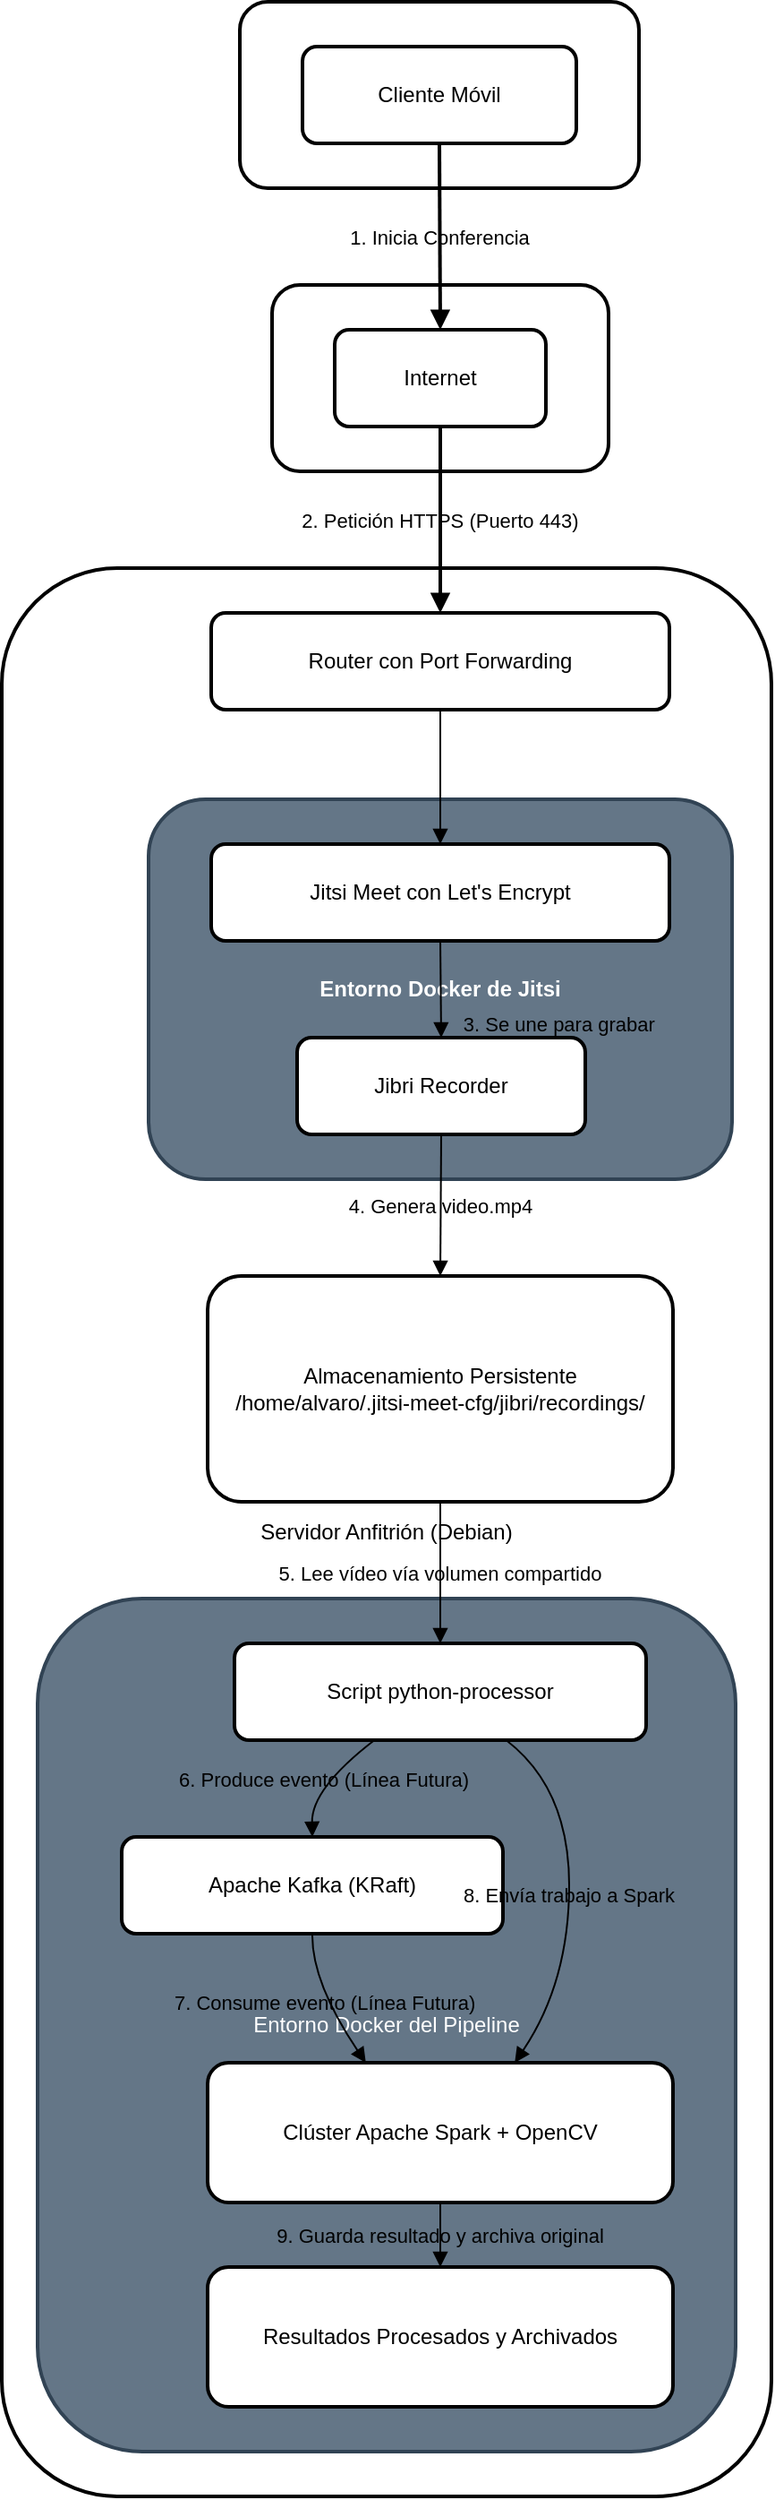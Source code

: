 <mxfile version="27.2.0">
  <diagram name="Página-1" id="wZkRwgYLWSzXHvx5H8jI">
    <mxGraphModel dx="1426" dy="743" grid="1" gridSize="10" guides="1" tooltips="1" connect="1" arrows="1" fold="1" page="1" pageScale="1" pageWidth="827" pageHeight="1169" math="0" shadow="0">
      <root>
        <mxCell id="0" />
        <mxCell id="1" parent="0" />
        <mxCell id="gFEfBCZMiXY_mP9-g559-1" value="Servidor Anfitrión (Debian)" style="whiteSpace=wrap;strokeWidth=2;labelBackgroundColor=none;rounded=1;" vertex="1" parent="1">
          <mxGeometry x="199" y="416" width="430" height="1076" as="geometry" />
        </mxCell>
        <mxCell id="gFEfBCZMiXY_mP9-g559-2" value="Entorno Docker del Pipeline" style="whiteSpace=wrap;strokeWidth=2;labelBackgroundColor=none;rounded=1;fillColor=#647687;fontColor=#ffffff;strokeColor=#314354;" vertex="1" parent="1">
          <mxGeometry x="219" y="991" width="390" height="476" as="geometry" />
        </mxCell>
        <mxCell id="gFEfBCZMiXY_mP9-g559-3" value="Entorno Docker de Jitsi" style="whiteSpace=wrap;strokeWidth=2;labelBackgroundColor=none;rounded=1;fillColor=#647687;fontColor=light-dark(#FFFFFF,#000000);strokeColor=#314354;fontStyle=1" vertex="1" parent="1">
          <mxGeometry x="281" y="545" width="326" height="212" as="geometry" />
        </mxCell>
        <mxCell id="gFEfBCZMiXY_mP9-g559-4" value="Internet" style="whiteSpace=wrap;strokeWidth=2;labelBackgroundColor=none;rounded=1;" vertex="1" parent="1">
          <mxGeometry x="350" y="258" width="188" height="104" as="geometry" />
        </mxCell>
        <mxCell id="gFEfBCZMiXY_mP9-g559-5" value="Cliente Externo" style="whiteSpace=wrap;strokeWidth=2;labelBackgroundColor=none;rounded=1;" vertex="1" parent="1">
          <mxGeometry x="332" y="100" width="223" height="104" as="geometry" />
        </mxCell>
        <mxCell id="gFEfBCZMiXY_mP9-g559-6" value="Cliente Móvil" style="whiteSpace=wrap;strokeWidth=2;labelBackgroundColor=none;rounded=1;" vertex="1" parent="1">
          <mxGeometry x="367" y="125" width="153" height="54" as="geometry" />
        </mxCell>
        <mxCell id="gFEfBCZMiXY_mP9-g559-7" value="Internet" style="whiteSpace=wrap;strokeWidth=2;labelBackgroundColor=none;rounded=1;" vertex="1" parent="1">
          <mxGeometry x="385" y="283" width="118" height="54" as="geometry" />
        </mxCell>
        <mxCell id="gFEfBCZMiXY_mP9-g559-8" value="Router con Port Forwarding" style="whiteSpace=wrap;strokeWidth=2;labelBackgroundColor=none;rounded=1;" vertex="1" parent="1">
          <mxGeometry x="316" y="441" width="256" height="54" as="geometry" />
        </mxCell>
        <mxCell id="gFEfBCZMiXY_mP9-g559-9" value="Jitsi Meet con Let&#39;s Encrypt" style="whiteSpace=wrap;strokeWidth=2;labelBackgroundColor=none;rounded=1;" vertex="1" parent="1">
          <mxGeometry x="316" y="570" width="256" height="54" as="geometry" />
        </mxCell>
        <mxCell id="gFEfBCZMiXY_mP9-g559-10" value="Jibri Recorder" style="whiteSpace=wrap;strokeWidth=2;labelBackgroundColor=none;rounded=1;" vertex="1" parent="1">
          <mxGeometry x="364" y="678" width="161" height="54" as="geometry" />
        </mxCell>
        <mxCell id="gFEfBCZMiXY_mP9-g559-11" value="Almacenamiento Persistente&#xa;/home/alvaro/.jitsi-meet-cfg/jibri/recordings/" style="whiteSpace=wrap;strokeWidth=2;labelBackgroundColor=none;rounded=1;" vertex="1" parent="1">
          <mxGeometry x="314" y="811" width="260" height="126" as="geometry" />
        </mxCell>
        <mxCell id="gFEfBCZMiXY_mP9-g559-12" value="Script python-processor" style="whiteSpace=wrap;strokeWidth=2;labelBackgroundColor=none;rounded=1;" vertex="1" parent="1">
          <mxGeometry x="329" y="1016" width="230" height="54" as="geometry" />
        </mxCell>
        <mxCell id="gFEfBCZMiXY_mP9-g559-13" value="Apache Kafka (KRaft)" style="whiteSpace=wrap;strokeWidth=2;labelBackgroundColor=none;rounded=1;" vertex="1" parent="1">
          <mxGeometry x="266" y="1124" width="213" height="54" as="geometry" />
        </mxCell>
        <mxCell id="gFEfBCZMiXY_mP9-g559-14" value="Clúster Apache Spark + OpenCV" style="whiteSpace=wrap;strokeWidth=2;labelBackgroundColor=none;rounded=1;" vertex="1" parent="1">
          <mxGeometry x="314" y="1250" width="260" height="78" as="geometry" />
        </mxCell>
        <mxCell id="gFEfBCZMiXY_mP9-g559-15" value="Resultados Procesados y Archivados" style="whiteSpace=wrap;strokeWidth=2;labelBackgroundColor=none;rounded=1;" vertex="1" parent="1">
          <mxGeometry x="314" y="1364" width="260" height="78" as="geometry" />
        </mxCell>
        <mxCell id="gFEfBCZMiXY_mP9-g559-16" value="1. Inicia Conferencia" style="curved=1;startArrow=none;endArrow=block;exitX=0.5;exitY=1;entryX=0.5;entryY=0;rounded=1;labelBackgroundColor=none;fontColor=default;strokeWidth=2;" edge="1" parent="1" source="gFEfBCZMiXY_mP9-g559-6" target="gFEfBCZMiXY_mP9-g559-7">
          <mxGeometry relative="1" as="geometry">
            <Array as="points" />
          </mxGeometry>
        </mxCell>
        <mxCell id="gFEfBCZMiXY_mP9-g559-17" value="2. Petición HTTPS (Puerto 443)" style="curved=1;startArrow=none;endArrow=block;exitX=0.5;exitY=1;entryX=0.5;entryY=0;rounded=1;labelBackgroundColor=none;fontColor=default;strokeWidth=2;" edge="1" parent="1" source="gFEfBCZMiXY_mP9-g559-7" target="gFEfBCZMiXY_mP9-g559-8">
          <mxGeometry relative="1" as="geometry">
            <Array as="points" />
          </mxGeometry>
        </mxCell>
        <mxCell id="gFEfBCZMiXY_mP9-g559-18" value="" style="curved=1;startArrow=none;endArrow=block;exitX=0.5;exitY=1;entryX=0.5;entryY=0;rounded=1;labelBackgroundColor=none;fontColor=default;" edge="1" parent="1" source="gFEfBCZMiXY_mP9-g559-8" target="gFEfBCZMiXY_mP9-g559-9">
          <mxGeometry relative="1" as="geometry">
            <Array as="points" />
          </mxGeometry>
        </mxCell>
        <mxCell id="gFEfBCZMiXY_mP9-g559-19" value="3. Se une para grabar" style="curved=1;startArrow=none;endArrow=block;exitX=0.5;exitY=1;entryX=0.5;entryY=0;rounded=1;labelBackgroundColor=none;fontColor=default;entryDx=0;entryDy=0;exitDx=0;exitDy=0;" edge="1" parent="1" source="gFEfBCZMiXY_mP9-g559-9" target="gFEfBCZMiXY_mP9-g559-10">
          <mxGeometry x="0.726" y="66" relative="1" as="geometry">
            <Array as="points" />
            <mxPoint x="394" y="622" as="sourcePoint" />
            <mxPoint x="394.5" y="676" as="targetPoint" />
            <mxPoint as="offset" />
          </mxGeometry>
        </mxCell>
        <mxCell id="gFEfBCZMiXY_mP9-g559-20" value="4. Genera video.mp4" style="curved=1;startArrow=none;endArrow=block;exitX=0.5;exitY=1;entryX=0.5;entryY=0;rounded=1;labelBackgroundColor=none;fontColor=default;" edge="1" parent="1" source="gFEfBCZMiXY_mP9-g559-10" target="gFEfBCZMiXY_mP9-g559-11">
          <mxGeometry relative="1" as="geometry">
            <Array as="points" />
          </mxGeometry>
        </mxCell>
        <mxCell id="gFEfBCZMiXY_mP9-g559-21" value="5. Lee vídeo vía volumen compartido" style="curved=1;startArrow=none;endArrow=block;exitX=0.5;exitY=1;entryX=0.5;entryY=0;rounded=1;labelBackgroundColor=none;fontColor=default;" edge="1" parent="1" source="gFEfBCZMiXY_mP9-g559-11" target="gFEfBCZMiXY_mP9-g559-12">
          <mxGeometry relative="1" as="geometry">
            <Array as="points" />
          </mxGeometry>
        </mxCell>
        <mxCell id="gFEfBCZMiXY_mP9-g559-22" value="6. Produce evento (Línea Futura)" style="curved=1;startArrow=none;endArrow=block;exitX=0.34;exitY=1;entryX=0.5;entryY=0;rounded=1;labelBackgroundColor=none;fontColor=default;" edge="1" parent="1" source="gFEfBCZMiXY_mP9-g559-12" target="gFEfBCZMiXY_mP9-g559-13">
          <mxGeometry relative="1" as="geometry">
            <Array as="points">
              <mxPoint x="372" y="1097" />
            </Array>
          </mxGeometry>
        </mxCell>
        <mxCell id="gFEfBCZMiXY_mP9-g559-23" value="7. Consume evento (Línea Futura)" style="curved=1;startArrow=none;endArrow=block;exitX=0.5;exitY=1;entryX=0.34;entryY=0;rounded=1;labelBackgroundColor=none;fontColor=default;" edge="1" parent="1" source="gFEfBCZMiXY_mP9-g559-13" target="gFEfBCZMiXY_mP9-g559-14">
          <mxGeometry relative="1" as="geometry">
            <Array as="points">
              <mxPoint x="372" y="1205" />
            </Array>
          </mxGeometry>
        </mxCell>
        <mxCell id="gFEfBCZMiXY_mP9-g559-24" value="8. Envía trabajo a Spark" style="curved=1;startArrow=none;endArrow=block;exitX=0.66;exitY=1;entryX=0.66;entryY=0;rounded=1;labelBackgroundColor=none;fontColor=default;" edge="1" parent="1" source="gFEfBCZMiXY_mP9-g559-12" target="gFEfBCZMiXY_mP9-g559-14">
          <mxGeometry relative="1" as="geometry">
            <Array as="points">
              <mxPoint x="516" y="1097" />
              <mxPoint x="516" y="1205" />
            </Array>
          </mxGeometry>
        </mxCell>
        <mxCell id="gFEfBCZMiXY_mP9-g559-25" value="9. Guarda resultado y archiva original" style="curved=1;startArrow=none;endArrow=block;exitX=0.5;exitY=1;entryX=0.5;entryY=0;rounded=1;labelBackgroundColor=none;fontColor=default;" edge="1" parent="1" source="gFEfBCZMiXY_mP9-g559-14" target="gFEfBCZMiXY_mP9-g559-15">
          <mxGeometry relative="1" as="geometry">
            <Array as="points" />
          </mxGeometry>
        </mxCell>
      </root>
    </mxGraphModel>
  </diagram>
</mxfile>
